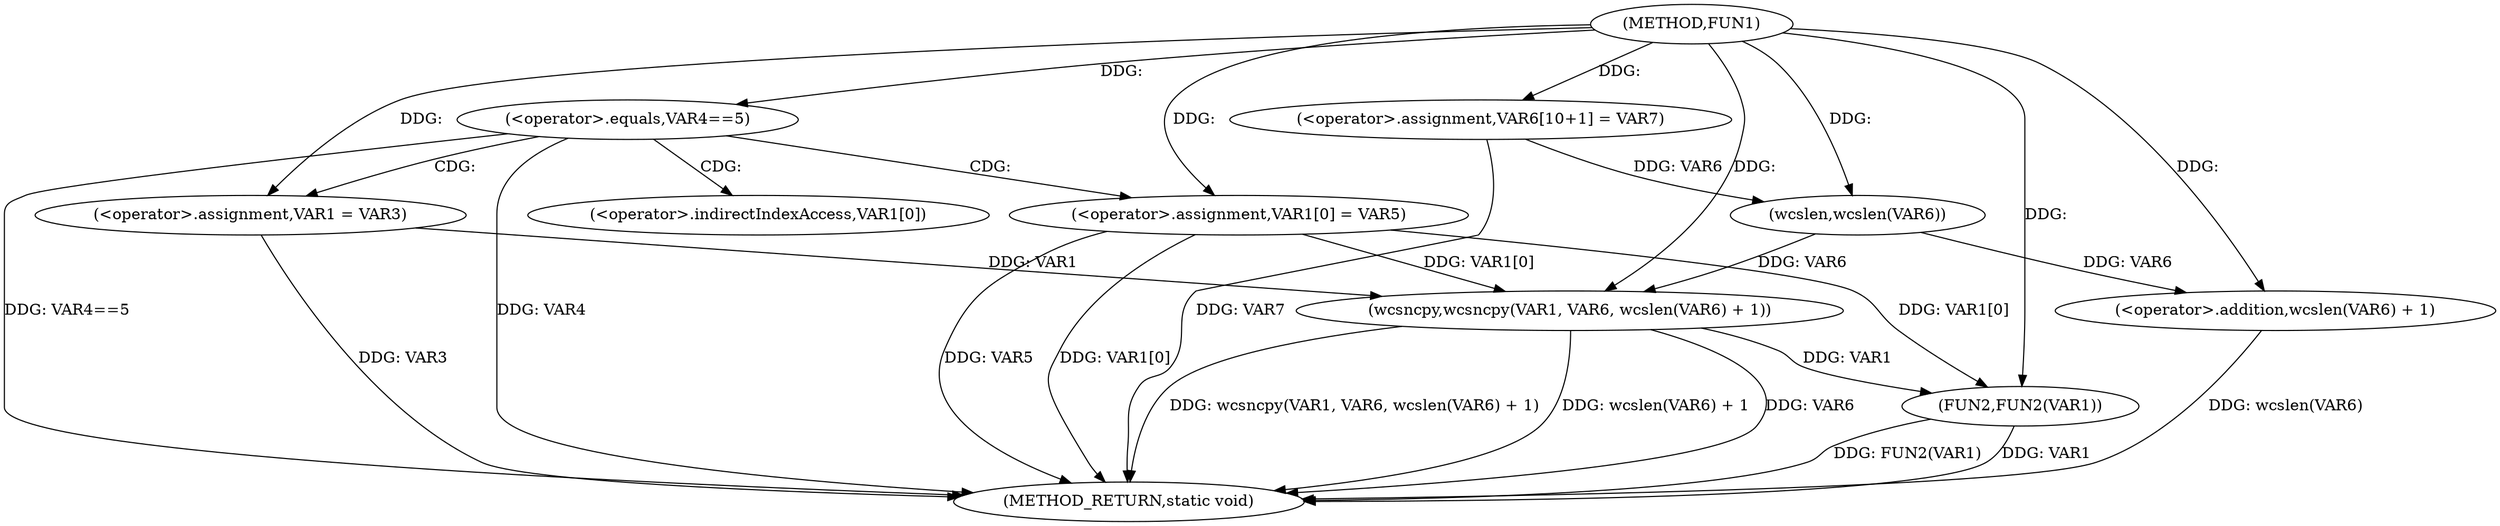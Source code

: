 digraph FUN1 {  
"1000100" [label = "(METHOD,FUN1)" ]
"1000132" [label = "(METHOD_RETURN,static void)" ]
"1000106" [label = "(<operator>.equals,VAR4==5)" ]
"1000110" [label = "(<operator>.assignment,VAR1 = VAR3)" ]
"1000113" [label = "(<operator>.assignment,VAR1[0] = VAR5)" ]
"1000120" [label = "(<operator>.assignment,VAR6[10+1] = VAR7)" ]
"1000123" [label = "(wcsncpy,wcsncpy(VAR1, VAR6, wcslen(VAR6) + 1))" ]
"1000126" [label = "(<operator>.addition,wcslen(VAR6) + 1)" ]
"1000127" [label = "(wcslen,wcslen(VAR6))" ]
"1000130" [label = "(FUN2,FUN2(VAR1))" ]
"1000114" [label = "(<operator>.indirectIndexAccess,VAR1[0])" ]
  "1000113" -> "1000132"  [ label = "DDG: VAR5"] 
  "1000123" -> "1000132"  [ label = "DDG: VAR6"] 
  "1000106" -> "1000132"  [ label = "DDG: VAR4"] 
  "1000113" -> "1000132"  [ label = "DDG: VAR1[0]"] 
  "1000123" -> "1000132"  [ label = "DDG: wcsncpy(VAR1, VAR6, wcslen(VAR6) + 1)"] 
  "1000126" -> "1000132"  [ label = "DDG: wcslen(VAR6)"] 
  "1000110" -> "1000132"  [ label = "DDG: VAR3"] 
  "1000120" -> "1000132"  [ label = "DDG: VAR7"] 
  "1000106" -> "1000132"  [ label = "DDG: VAR4==5"] 
  "1000130" -> "1000132"  [ label = "DDG: VAR1"] 
  "1000130" -> "1000132"  [ label = "DDG: FUN2(VAR1)"] 
  "1000123" -> "1000132"  [ label = "DDG: wcslen(VAR6) + 1"] 
  "1000100" -> "1000106"  [ label = "DDG: "] 
  "1000100" -> "1000110"  [ label = "DDG: "] 
  "1000100" -> "1000113"  [ label = "DDG: "] 
  "1000100" -> "1000120"  [ label = "DDG: "] 
  "1000113" -> "1000123"  [ label = "DDG: VAR1[0]"] 
  "1000110" -> "1000123"  [ label = "DDG: VAR1"] 
  "1000100" -> "1000123"  [ label = "DDG: "] 
  "1000127" -> "1000123"  [ label = "DDG: VAR6"] 
  "1000127" -> "1000126"  [ label = "DDG: VAR6"] 
  "1000120" -> "1000127"  [ label = "DDG: VAR6"] 
  "1000100" -> "1000127"  [ label = "DDG: "] 
  "1000100" -> "1000126"  [ label = "DDG: "] 
  "1000113" -> "1000130"  [ label = "DDG: VAR1[0]"] 
  "1000123" -> "1000130"  [ label = "DDG: VAR1"] 
  "1000100" -> "1000130"  [ label = "DDG: "] 
  "1000106" -> "1000110"  [ label = "CDG: "] 
  "1000106" -> "1000113"  [ label = "CDG: "] 
  "1000106" -> "1000114"  [ label = "CDG: "] 
}

